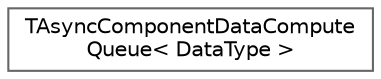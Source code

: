 digraph "Graphical Class Hierarchy"
{
 // INTERACTIVE_SVG=YES
 // LATEX_PDF_SIZE
  bgcolor="transparent";
  edge [fontname=Helvetica,fontsize=10,labelfontname=Helvetica,labelfontsize=10];
  node [fontname=Helvetica,fontsize=10,shape=box,height=0.2,width=0.4];
  rankdir="LR";
  Node0 [id="Node000000",label="TAsyncComponentDataCompute\lQueue\< DataType \>",height=0.2,width=0.4,color="grey40", fillcolor="white", style="filled",URL="$d6/da4/structTAsyncComponentDataComputeQueue.html",tooltip=" "];
}
